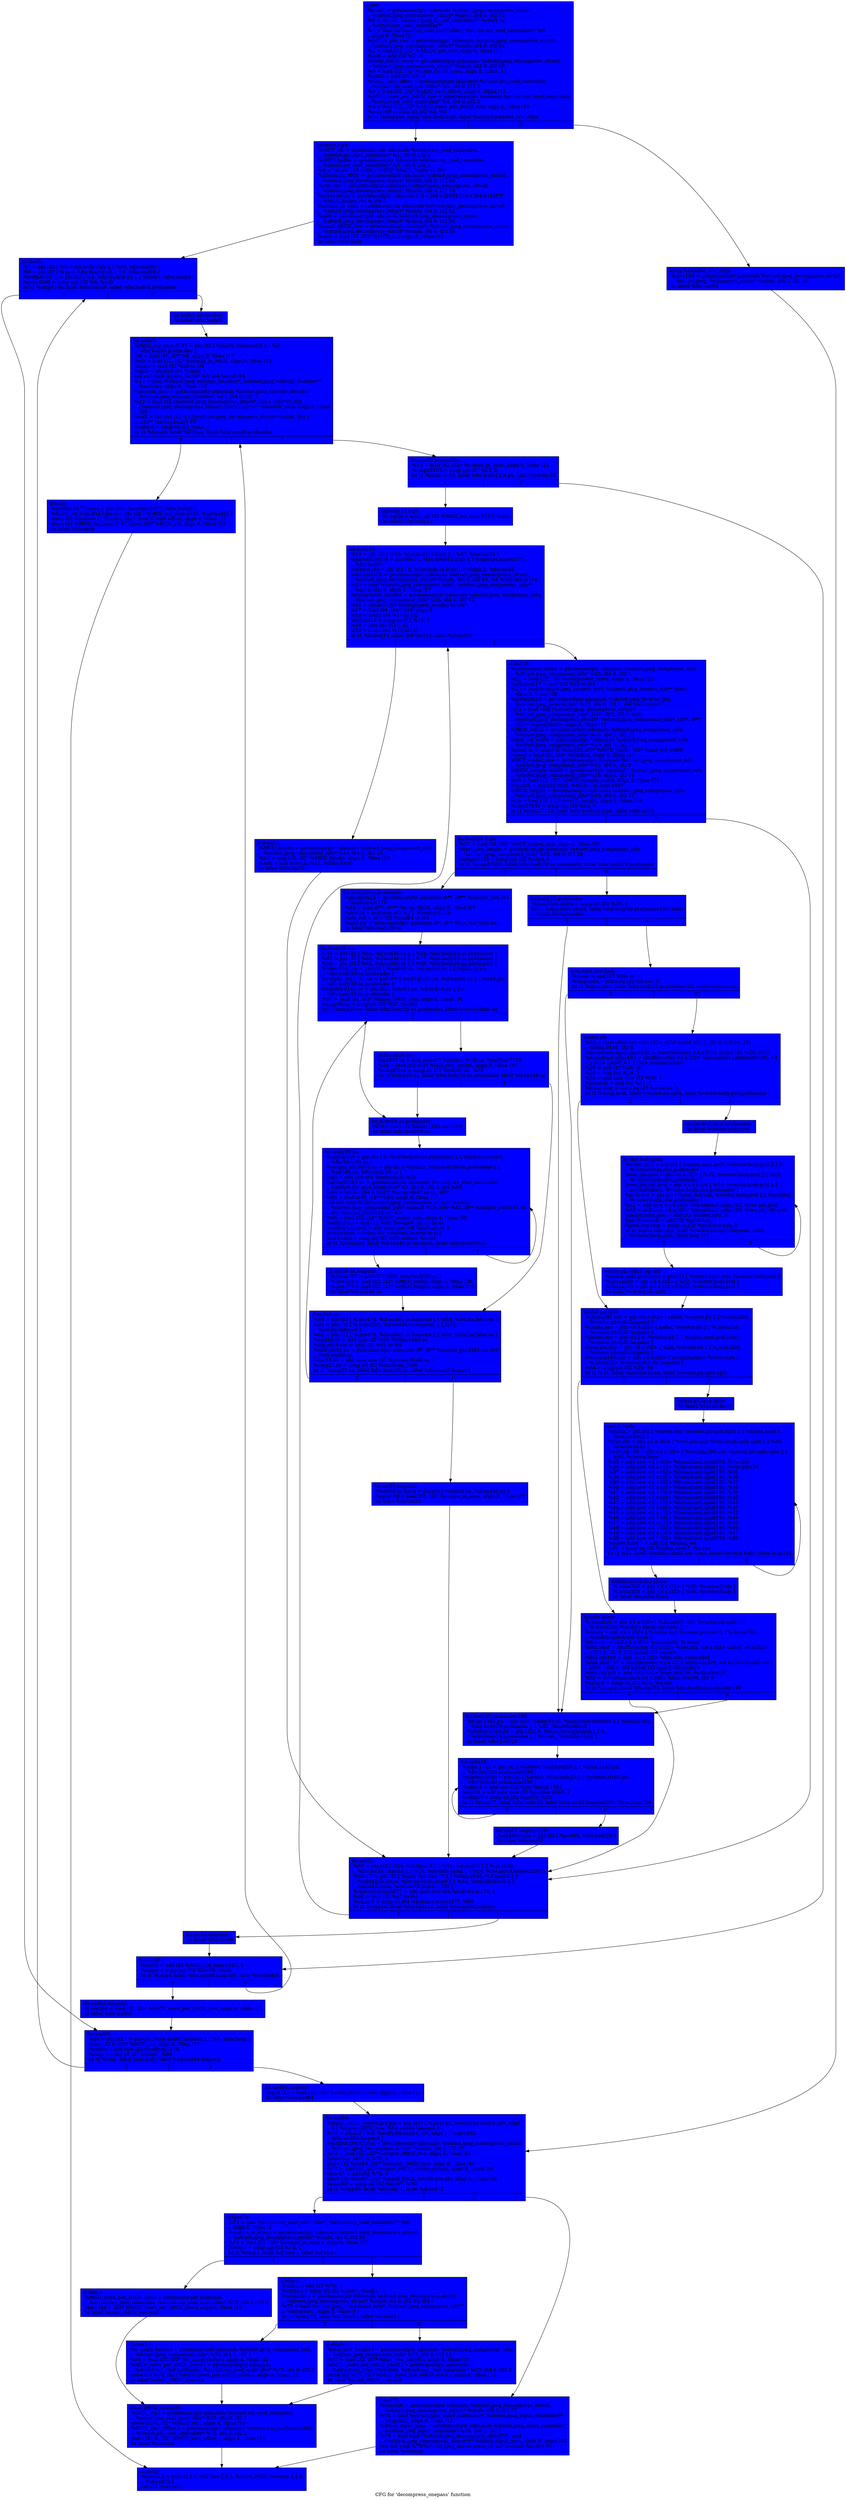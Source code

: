 digraph "CFG for 'decompress_onepass' function" {
	label="CFG for 'decompress_onepass' function";

	Node0x585d2a0 [shape=record, style = filled, fillcolor = blue, label="{entry:\l  %coef1 = getelementptr inbounds %struct.jpeg_decompress_struct,\l... %struct.jpeg_decompress_struct* %cinfo, i64 0, i32 75\l  %0 = bitcast %struct.jpeg_d_coef_controller** %coef1 to\l... %struct.my_coef_controller**\l  %1 = load %struct.my_coef_controller*, %struct.my_coef_controller** %0,\l... align 8, !tbaa !2\l  %MCUs_per_row = getelementptr inbounds %struct.jpeg_decompress_struct,\l... %struct.jpeg_decompress_struct* %cinfo, i64 0, i32 64\l  %2 = load i32, i32* %MCUs_per_row, align 8, !tbaa !10\l  %sub = add i32 %2, -1\l  %total_iMCU_rows = getelementptr inbounds %struct.jpeg_decompress_struct,\l... %struct.jpeg_decompress_struct* %cinfo, i64 0, i32 60\l  %3 = load i32, i32* %total_iMCU_rows, align 8, !tbaa !11\l  %sub2 = add i32 %3, -1\l  %MCU_vert_offset = getelementptr inbounds %struct.my_coef_controller,\l... %struct.my_coef_controller* %1, i64 0, i32 2\l  %4 = load i32, i32* %MCU_vert_offset, align 4, !tbaa !12\l  %MCU_rows_per_iMCU_row = getelementptr inbounds %struct.my_coef_controller,\l... %struct.my_coef_controller* %1, i64 0, i32 3\l  %5 = load i32, i32* %MCU_rows_per_iMCU_row, align 8, !tbaa !15\l  %cmp169 = icmp slt i32 %4, %5\l  br i1 %cmp169, label %for.body.lr.ph, label %entry.for.end64_crit_edge\l|{<s0>T|<s1>F}}"];
	Node0x585d2a0:s0 -> Node0x5877800;
	Node0x585d2a0:s1 -> Node0x58778e0;
	Node0x58778e0 [shape=record, style = filled, fillcolor = blue, label="{entry.for.end64_crit_edge:                        \l  %.pre183 = getelementptr inbounds %struct.jpeg_decompress_struct,\l... %struct.jpeg_decompress_struct* %cinfo, i64 0, i32 35\l  br label %for.end64\l}"];
	Node0x58778e0 -> Node0x5877c00;
	Node0x5877800 [shape=record, style = filled, fillcolor = blue, label="{for.body.lr.ph:                                   \l  %MCU_ctr = getelementptr inbounds %struct.my_coef_controller,\l... %struct.my_coef_controller* %1, i64 0, i32 1\l  %MCU_buffer = getelementptr inbounds %struct.my_coef_controller,\l... %struct.my_coef_controller* %1, i64 0, i32 4\l  %6 = bitcast [10 x [64 x i16]*]* %MCU_buffer to i8**\l  %blocks_in_MCU = getelementptr inbounds %struct.jpeg_decompress_struct,\l... %struct.jpeg_decompress_struct* %cinfo, i64 0, i32 66\l  %entropy = getelementptr inbounds %struct.jpeg_decompress_struct,\l... %struct.jpeg_decompress_struct* %cinfo, i64 0, i32 79\l  %arraydecay = getelementptr inbounds [10 x [64 x i16]*], [10 x [64 x i16]*]*\l... %MCU_buffer, i64 0, i64 0\l  %comps_in_scan = getelementptr inbounds %struct.jpeg_decompress_struct,\l... %struct.jpeg_decompress_struct* %cinfo, i64 0, i32 62\l  %idct = getelementptr inbounds %struct.jpeg_decompress_struct,\l... %struct.jpeg_decompress_struct* %cinfo, i64 0, i32 80\l  %input_iMCU_row = getelementptr inbounds %struct.jpeg_decompress_struct,\l... %struct.jpeg_decompress_struct* %cinfo, i64 0, i32 35\l  %.pre = load i32, i32* %MCU_ctr, align 8, !tbaa !16\l  br label %for.body\l}"];
	Node0x5877800 -> Node0x5878300;
	Node0x5878300 [shape=record, style = filled, fillcolor = blue, label="{for.body:                                         \l  %7 = phi i32 [ %5, %for.body.lr.ph ], [ %69, %for.end60 ]\l  %8 = phi i32 [ %.pre, %for.body.lr.ph ], [ 0, %for.end60 ]\l  %yoffset.0170 = phi i32 [ %4, %for.body.lr.ph ], [ %inc63, %for.end60 ]\l  %cmp4166 = icmp ugt i32 %8, %sub\l  br i1 %cmp4166, label %for.end60, label %for.body5.preheader\l|{<s0>T|<s1>F}}"];
	Node0x5878300:s0 -> Node0x5877a30;
	Node0x5878300:s1 -> Node0x5878a90;
	Node0x5878a90 [shape=record, style = filled, fillcolor = blue, label="{for.body5.preheader:                              \l  br label %for.body5\l}"];
	Node0x5878a90 -> Node0x5878c20;
	Node0x5878c20 [shape=record, style = filled, fillcolor = blue, label="{for.body5:                                        \l  %MCU_col_num.0167 = phi i32 [ %inc59, %for.inc58 ], [ %8,\l... %for.body5.preheader ]\l  %9 = load i8*, i8** %6, align 8, !tbaa !17\l  %10 = load i32, i32* %blocks_in_MCU, align 8, !tbaa !18\l  %conv = sext i32 %10 to i64\l  %mul = shl nsw i64 %conv, 7\l  tail call void @jzero_far(i8* %9, i64 %mul) #5\l  %11 = load %struct.jpeg_entropy_decoder*, %struct.jpeg_entropy_decoder**\l... %entropy, align 8, !tbaa !19\l  %decode_mcu = getelementptr inbounds %struct.jpeg_entropy_decoder,\l... %struct.jpeg_entropy_decoder* %11, i64 0, i32 1\l  %12 = load i32 (%struct.jpeg_decompress_struct*, [64 x i16]**)*, i32\l... (%struct.jpeg_decompress_struct*, [64 x i16]**)** %decode_mcu, align 8, !tbaa\l... !20\l  %call = tail call i32 %12(%struct.jpeg_decompress_struct* %cinfo, [64 x\l... i16]** %arraydecay) #5\l  %tobool = icmp eq i32 %call, 0\l  br i1 %tobool, label %if.then, label %for.cond9.preheader\l|{<s0>T|<s1>F}}"];
	Node0x5878c20:s0 -> Node0x587a410;
	Node0x5878c20:s1 -> Node0x587a510;
	Node0x587a510 [shape=record, style = filled, fillcolor = blue, label="{for.cond9.preheader:                              \l  %13 = load i32, i32* %comps_in_scan, align 8, !tbaa !22\l  %cmp10163 = icmp sgt i32 %13, 0\l  br i1 %cmp10163, label %for.body12.lr.ph, label %for.inc58\l|{<s0>T|<s1>F}}"];
	Node0x587a510:s0 -> Node0x587a750;
	Node0x587a510:s1 -> Node0x5878d40;
	Node0x587a750 [shape=record, style = filled, fillcolor = blue, label="{for.body12.lr.ph:                                 \l  %cmp20 = icmp ult i32 %MCU_col_num.0167, %sub\l  br label %for.body12\l}"];
	Node0x587a750 -> Node0x587a940;
	Node0x587a410 [shape=record, style = filled, fillcolor = blue, label="{if.then:                                          \l  %yoffset.0170.lcssa = phi i32 [ %yoffset.0170, %for.body5 ]\l  %MCU_col_num.0167.lcssa = phi i32 [ %MCU_col_num.0167, %for.body5 ]\l  store i32 %yoffset.0170.lcssa, i32* %MCU_vert_offset, align 4, !tbaa !12\l  store i32 %MCU_col_num.0167.lcssa, i32* %MCU_ctr, align 8, !tbaa !16\l  br label %cleanup\l}"];
	Node0x587a410 -> Node0x587ac40;
	Node0x587a940 [shape=record, style = filled, fillcolor = blue, label="{for.body12:                                       \l  %14 = phi i32 [ %13, %for.body12.lr.ph ], [ %67, %for.inc55 ]\l  %indvars.iv176 = phi i64 [ 0, %for.body12.lr.ph ], [ %indvars.iv.next177,\l... %for.inc55 ]\l  %blkn.0165 = phi i32 [ 0, %for.body12.lr.ph ], [ %blkn.2, %for.inc55 ]\l  %arrayidx13 = getelementptr inbounds %struct.jpeg_decompress_struct,\l... %struct.jpeg_decompress_struct* %cinfo, i64 0, i32 63, i64 %indvars.iv176\l  %15 = load %struct.jpeg_component_info*, %struct.jpeg_component_info**\l... %arrayidx13, align 8, !tbaa !17\l  %component_needed = getelementptr inbounds %struct.jpeg_component_info,\l... %struct.jpeg_component_info* %15, i64 0, i32 12\l  %16 = bitcast i32* %component_needed to i64*\l  %17 = load i64, i64* %16, align 8\l  %18 = trunc i64 %17 to i32\l  %tobool14 = icmp eq i32 %18, 0\l  %19 = lshr i64 %17, 32\l  %20 = trunc i64 %19 to i32\l  br i1 %tobool14, label %if.then15, label %if.end16\l|{<s0>T|<s1>F}}"];
	Node0x587a940:s0 -> Node0x587bb20;
	Node0x587a940:s1 -> Node0x587bbd0;
	Node0x587bb20 [shape=record, style = filled, fillcolor = blue, label="{if.then15:                                        \l  %MCU_blocks = getelementptr inbounds %struct.jpeg_component_info,\l... %struct.jpeg_component_info* %15, i64 0, i32 15\l  %21 = load i32, i32* %MCU_blocks, align 4, !tbaa !23\l  %add = add nsw i32 %21, %blkn.0165\l  br label %for.inc55\l}"];
	Node0x587bb20 -> Node0x587adf0;
	Node0x587bbd0 [shape=record, style = filled, fillcolor = blue, label="{if.end16:                                         \l  %component_index = getelementptr inbounds %struct.jpeg_component_info,\l... %struct.jpeg_component_info* %15, i64 0, i32 1\l  %22 = load i32, i32* %component_index, align 4, !tbaa !25\l  %idxprom17 = sext i32 %22 to i64\l  %23 = load %struct.jpeg_inverse_dct*, %struct.jpeg_inverse_dct** %idct,\l... align 8, !tbaa !26\l  %arrayidx19 = getelementptr inbounds %struct.jpeg_inverse_dct,\l... %struct.jpeg_inverse_dct* %23, i64 0, i32 1, i64 %idxprom17\l  %24 = load void (%struct.jpeg_decompress_struct*,\l... %struct.jpeg_component_info*, i16*, i8**, i32)*, void\l... (%struct.jpeg_decompress_struct*, %struct.jpeg_component_info*, i16*, i8**,\l... i32)** %arrayidx19, align 8, !tbaa !17\l  %MCU_width = getelementptr inbounds %struct.jpeg_component_info,\l... %struct.jpeg_component_info* %15, i64 0, i32 13\l  %last_col_width = getelementptr inbounds %struct.jpeg_component_info,\l... %struct.jpeg_component_info* %15, i64 0, i32 17\l  %cond.in = select i1 %cmp20, i32* %MCU_width, i32* %last_col_width\l  %cond = load i32, i32* %cond.in, align 4, !tbaa !27\l  %DCT_scaled_size = getelementptr inbounds %struct.jpeg_component_info,\l... %struct.jpeg_component_info* %15, i64 0, i32 9\l  %MCU_sample_width = getelementptr inbounds %struct.jpeg_component_info,\l... %struct.jpeg_component_info* %15, i64 0, i32 16\l  %25 = load i32, i32* %MCU_sample_width, align 8, !tbaa !28\l  %mul25 = mul i32 %25, %MCU_col_num.0167\l  %MCU_height = getelementptr inbounds %struct.jpeg_component_info,\l... %struct.jpeg_component_info* %15, i64 0, i32 14\l  %26 = load i32, i32* %MCU_height, align 8, !tbaa !29\l  %cmp27159 = icmp sgt i32 %26, 0\l  br i1 %cmp27159, label %for.body29.lr.ph, label %for.inc55\l|{<s0>T|<s1>F}}"];
	Node0x587bbd0:s0 -> Node0x587dec0;
	Node0x587bbd0:s1 -> Node0x587adf0;
	Node0x587dec0 [shape=record, style = filled, fillcolor = blue, label="{for.body29.lr.ph:                                 \l  %27 = load i32, i32* %DCT_scaled_size, align 4, !tbaa !30\l  %last_row_height = getelementptr inbounds %struct.jpeg_component_info,\l... %struct.jpeg_component_info* %15, i64 0, i32 18\l  %cmp37156 = icmp sgt i32 %cond, 0\l  br i1 %cmp37156, label %for.body29.us.preheader, label %for.body29.preheader\l|{<s0>T|<s1>F}}"];
	Node0x587dec0:s0 -> Node0x587e1d0;
	Node0x587dec0:s1 -> Node0x587e2b0;
	Node0x587e2b0 [shape=record, style = filled, fillcolor = blue, label="{for.body29.preheader:                             \l  %min.iters.check = icmp ult i32 %26, 8\l  br i1 %min.iters.check, label %for.body29.preheader199, label\l... %min.iters.checked\l|{<s0>T|<s1>F}}"];
	Node0x587e2b0:s0 -> Node0x587e4f0;
	Node0x587e2b0:s1 -> Node0x587e570;
	Node0x587e4f0 [shape=record, style = filled, fillcolor = blue, label="{for.body29.preheader199:                          \l  %blkn.1162.ph = phi i32 [ %blkn.0165, %min.iters.checked ], [ %blkn.0165,\l... %for.body29.preheader ], [ %52, %middle.block ]\l  %yindex.0160.ph = phi i32 [ 0, %min.iters.checked ], [ 0,\l... %for.body29.preheader ], [ %n.vec, %middle.block ]\l  br label %for.body29\l}"];
	Node0x587e4f0 -> Node0x587ea70;
	Node0x587e570 [shape=record, style = filled, fillcolor = blue, label="{min.iters.checked:                                \l  %n.vec = and i32 %26, -8\l  %cmp.zero = icmp eq i32 %n.vec, 0\l  br i1 %cmp.zero, label %for.body29.preheader199, label %vector.ph\l|{<s0>T|<s1>F}}"];
	Node0x587e570:s0 -> Node0x587e4f0;
	Node0x587e570:s1 -> Node0x587ed50;
	Node0x587ed50 [shape=record, style = filled, fillcolor = blue, label="{vector.ph:                                        \l  %28 = insertelement \<4 x i32\> \<i32 undef, i32 0, i32 0, i32 0\>, i32\l... %blkn.0165, i32 0\l  %broadcast.splatinsert192 = insertelement \<4 x i32\> undef, i32 %20, i32 0\l  %broadcast.splat193 = shufflevector \<4 x i32\> %broadcast.splatinsert192, \<4\l... x i32\> undef, \<4 x i32\> zeroinitializer\l  %29 = add i32 %26, -8\l  %30 = lshr i32 %29, 3\l  %31 = add nuw nsw i32 %30, 1\l  %xtraiter = and i32 %31, 7\l  %lcmp.mod = icmp eq i32 %xtraiter, 0\l  br i1 %lcmp.mod, label %vector.ph.split, label %vector.body.prol.preheader\l|{<s0>T|<s1>F}}"];
	Node0x587ed50:s0 -> Node0x587fb80;
	Node0x587ed50:s1 -> Node0x587fc90;
	Node0x587fc90 [shape=record, style = filled, fillcolor = blue, label="{vector.body.prol.preheader:                       \l  br label %vector.body.prol\l}"];
	Node0x587fc90 -> Node0x587fe40;
	Node0x587fe40 [shape=record, style = filled, fillcolor = blue, label="{vector.body.prol:                                 \l  %index.prol = phi i32 [ %index.next.prol, %vector.body.prol ], [ 0,\l... %vector.body.prol.preheader ]\l  %vec.phi.prol = phi \<4 x i32\> [ %32, %vector.body.prol ], [ %28,\l... %vector.body.prol.preheader ]\l  %vec.phi190.prol = phi \<4 x i32\> [ %33, %vector.body.prol ], [\l... zeroinitializer, %vector.body.prol.preheader ]\l  %prol.iter = phi i32 [ %prol.iter.sub, %vector.body.prol ], [ %xtraiter,\l... %vector.body.prol.preheader ]\l  %32 = add nsw \<4 x i32\> %broadcast.splat193, %vec.phi.prol\l  %33 = add nsw \<4 x i32\> %broadcast.splat193, %vec.phi190.prol\l  %index.next.prol = add i32 %index.prol, 8\l  %prol.iter.sub = add i32 %prol.iter, -1\l  %prol.iter.cmp = icmp eq i32 %prol.iter.sub, 0\l  br i1 %prol.iter.cmp, label %vector.ph.split.loopexit, label\l... %vector.body.prol, !llvm.loop !31\l|{<s0>T|<s1>F}}"];
	Node0x587fe40:s0 -> Node0x5880340;
	Node0x587fe40:s1 -> Node0x587fe40;
	Node0x5880340 [shape=record, style = filled, fillcolor = blue, label="{vector.ph.split.loopexit:                         \l  %index.next.prol.lcssa = phi i32 [ %index.next.prol, %vector.body.prol ]\l  %.lcssa209 = phi \<4 x i32\> [ %33, %vector.body.prol ]\l  %.lcssa208 = phi \<4 x i32\> [ %32, %vector.body.prol ]\l  br label %vector.ph.split\l}"];
	Node0x5880340 -> Node0x587fb80;
	Node0x587fb80 [shape=record, style = filled, fillcolor = blue, label="{vector.ph.split:                                  \l  %.lcssa201.unr = phi \<4 x i32\> [ undef, %vector.ph ], [ %.lcssa209,\l... %vector.ph.split.loopexit ]\l  %.lcssa.unr = phi \<4 x i32\> [ undef, %vector.ph ], [ %.lcssa208,\l... %vector.ph.split.loopexit ]\l  %index.unr = phi i32 [ 0, %vector.ph ], [ %index.next.prol.lcssa,\l... %vector.ph.split.loopexit ]\l  %vec.phi.unr = phi \<4 x i32\> [ %28, %vector.ph ], [ %.lcssa208,\l... %vector.ph.split.loopexit ]\l  %vec.phi190.unr = phi \<4 x i32\> [ zeroinitializer, %vector.ph ], [\l... %.lcssa209, %vector.ph.split.loopexit ]\l  %34 = icmp ult i32 %29, 56\l  br i1 %34, label %middle.block, label %vector.ph.split.split\l|{<s0>T|<s1>F}}"];
	Node0x587fb80:s0 -> Node0x587e780;
	Node0x587fb80:s1 -> Node0x58815c0;
	Node0x58815c0 [shape=record, style = filled, fillcolor = blue, label="{vector.ph.split.split:                            \l  br label %vector.body\l}"];
	Node0x58815c0 -> Node0x5881750;
	Node0x5881750 [shape=record, style = filled, fillcolor = blue, label="{vector.body:                                      \l  %index = phi i32 [ %index.unr, %vector.ph.split.split ], [ %index.next.7,\l... %vector.body ]\l  %vec.phi = phi \<4 x i32\> [ %vec.phi.unr, %vector.ph.split.split ], [ %49,\l... %vector.body ]\l  %vec.phi190 = phi \<4 x i32\> [ %vec.phi190.unr, %vector.ph.split.split ], [\l... %50, %vector.body ]\l  %35 = add nsw \<4 x i32\> %broadcast.splat193, %vec.phi\l  %36 = add nsw \<4 x i32\> %broadcast.splat193, %vec.phi190\l  %37 = add nsw \<4 x i32\> %broadcast.splat193, %35\l  %38 = add nsw \<4 x i32\> %broadcast.splat193, %36\l  %39 = add nsw \<4 x i32\> %broadcast.splat193, %37\l  %40 = add nsw \<4 x i32\> %broadcast.splat193, %38\l  %41 = add nsw \<4 x i32\> %broadcast.splat193, %39\l  %42 = add nsw \<4 x i32\> %broadcast.splat193, %40\l  %43 = add nsw \<4 x i32\> %broadcast.splat193, %41\l  %44 = add nsw \<4 x i32\> %broadcast.splat193, %42\l  %45 = add nsw \<4 x i32\> %broadcast.splat193, %43\l  %46 = add nsw \<4 x i32\> %broadcast.splat193, %44\l  %47 = add nsw \<4 x i32\> %broadcast.splat193, %45\l  %48 = add nsw \<4 x i32\> %broadcast.splat193, %46\l  %49 = add nsw \<4 x i32\> %broadcast.splat193, %47\l  %50 = add nsw \<4 x i32\> %broadcast.splat193, %48\l  %index.next.7 = add i32 %index, 64\l  %51 = icmp eq i32 %index.next.7, %n.vec\l  br i1 %51, label %middle.block.unr-lcssa, label %vector.body, !llvm.loop !33\l|{<s0>T|<s1>F}}"];
	Node0x5881750:s0 -> Node0x5882500;
	Node0x5881750:s1 -> Node0x5881750;
	Node0x5882500 [shape=record, style = filled, fillcolor = blue, label="{middle.block.unr-lcssa:                           \l  %.lcssa206 = phi \<4 x i32\> [ %50, %vector.body ]\l  %.lcssa205 = phi \<4 x i32\> [ %49, %vector.body ]\l  br label %middle.block\l}"];
	Node0x5882500 -> Node0x587e780;
	Node0x587e780 [shape=record, style = filled, fillcolor = blue, label="{middle.block:                                     \l  %.lcssa201 = phi \<4 x i32\> [ %.lcssa201.unr, %vector.ph.split ], [\l... %.lcssa206, %middle.block.unr-lcssa ]\l  %.lcssa = phi \<4 x i32\> [ %.lcssa.unr, %vector.ph.split ], [ %.lcssa205,\l... %middle.block.unr-lcssa ]\l  %bin.rdx = add \<4 x i32\> %.lcssa201, %.lcssa\l  %rdx.shuf = shufflevector \<4 x i32\> %bin.rdx, \<4 x i32\> undef, \<4 x i32\>\l... \<i32 2, i32 3, i32 undef, i32 undef\>\l  %bin.rdx196 = add \<4 x i32\> %bin.rdx, %rdx.shuf\l  %rdx.shuf197 = shufflevector \<4 x i32\> %bin.rdx196, \<4 x i32\> undef, \<4 x\l... i32\> \<i32 1, i32 undef, i32 undef, i32 undef\>\l  %bin.rdx198 = add \<4 x i32\> %bin.rdx196, %rdx.shuf197\l  %52 = extractelement \<4 x i32\> %bin.rdx198, i32 0\l  %cmp.n = icmp eq i32 %26, %n.vec\l  br i1 %cmp.n, label %for.inc55, label %for.body29.preheader199\l|{<s0>T|<s1>F}}"];
	Node0x587e780:s0 -> Node0x587adf0;
	Node0x587e780:s1 -> Node0x587e4f0;
	Node0x587e1d0 [shape=record, style = filled, fillcolor = blue, label="{for.body29.us.preheader:                          \l  %arrayidx23 = getelementptr inbounds i8**, i8*** %output_buf, i64\l... %indvars.iv176\l  %53 = load i8**, i8*** %arrayidx23, align 8, !tbaa !17\l  %mul24 = mul nsw i32 %27, %yoffset.0170\l  %idx.ext = sext i32 %mul24 to i64\l  %add.ptr = getelementptr inbounds i8*, i8** %53, i64 %idx.ext\l  br label %for.body29.us\l}"];
	Node0x587e1d0 -> Node0x5883250;
	Node0x5883250 [shape=record, style = filled, fillcolor = blue, label="{for.body29.us:                                    \l  %54 = phi i32 [ %60, %if.end46.us ], [ %26, %for.body29.us.preheader ]\l  %55 = phi i32 [ %61, %if.end46.us ], [ %27, %for.body29.us.preheader ]\l  %56 = phi i32 [ %62, %if.end46.us ], [ %20, %for.body29.us.preheader ]\l  %blkn.1162.us = phi i32 [ %add48.us, %if.end46.us ], [ %blkn.0165,\l... %for.body29.us.preheader ]\l  %output_ptr.0161.us = phi i8** [ %add.ptr51.us, %if.end46.us ], [ %add.ptr,\l... %for.body29.us.preheader ]\l  %yindex.0160.us = phi i32 [ %inc53.us, %if.end46.us ], [ 0,\l... %for.body29.us.preheader ]\l  %57 = load i32, i32* %input_iMCU_row, align 8, !tbaa !36\l  %cmp30.us = icmp ult i32 %57, %sub2\l  br i1 %cmp30.us, label %for.body39.us.preheader, label %lor.lhs.false.us\l|{<s0>T|<s1>F}}"];
	Node0x5883250:s0 -> Node0x5883cb0;
	Node0x5883250:s1 -> Node0x5883db0;
	Node0x5883db0 [shape=record, style = filled, fillcolor = blue, label="{lor.lhs.false.us:                                 \l  %add32.us = add nsw i32 %yindex.0160.us, %yoffset.0170\l  %58 = load i32, i32* %last_row_height, align 8, !tbaa !37\l  %cmp33.us = icmp slt i32 %add32.us, %58\l  br i1 %cmp33.us, label %for.body39.us.preheader, label %if.end46.us\l|{<s0>T|<s1>F}}"];
	Node0x5883db0:s0 -> Node0x5883cb0;
	Node0x5883db0:s1 -> Node0x5883390;
	Node0x5883cb0 [shape=record, style = filled, fillcolor = blue, label="{for.body39.us.preheader:                          \l  %59 = sext i32 %blkn.1162.us to i64\l  br label %for.body39.us\l}"];
	Node0x5883cb0 -> Node0x5884130;
	Node0x5884240 [shape=record, style = filled, fillcolor = blue, label="{if.end46.us.loopexit:                             \l  %.lcssa207 = phi i32 [ %66, %for.body39.us ]\l  %.pre178 = load i32, i32* %MCU_width, align 4, !tbaa !38\l  %.pre179 = load i32, i32* %MCU_height, align 8, !tbaa !29\l  br label %if.end46.us\l}"];
	Node0x5884240 -> Node0x5883390;
	Node0x5883390 [shape=record, style = filled, fillcolor = blue, label="{if.end46.us:                                      \l  %60 = phi i32 [ %.pre179, %if.end46.us.loopexit ], [ %54, %lor.lhs.false.us ]\l  %61 = phi i32 [ %.lcssa207, %if.end46.us.loopexit ], [ %55,\l... %lor.lhs.false.us ]\l  %62 = phi i32 [ %.pre178, %if.end46.us.loopexit ], [ %56, %lor.lhs.false.us ]\l  %add48.us = add nsw i32 %62, %blkn.1162.us\l  %idx.ext50.us = sext i32 %61 to i64\l  %add.ptr51.us = getelementptr inbounds i8*, i8** %output_ptr.0161.us, i64\l... %idx.ext50.us\l  %inc53.us = add nuw nsw i32 %yindex.0160.us, 1\l  %cmp27.us = icmp slt i32 %inc53.us, %60\l  br i1 %cmp27.us, label %for.body29.us, label %for.inc55.loopexit\l|{<s0>T|<s1>F}}"];
	Node0x5883390:s0 -> Node0x5883250;
	Node0x5883390:s1 -> Node0x5884a70;
	Node0x5884130 [shape=record, style = filled, fillcolor = blue, label="{for.body39.us:                                    \l  %indvars.iv = phi i64 [ 0, %for.body39.us.preheader ], [ %indvars.iv.next,\l... %for.body39.us ]\l  %output_col.0158.us = phi i32 [ %mul25, %for.body39.us.preheader ], [\l... %add45.us, %for.body39.us ]\l  %63 = add nsw i64 %indvars.iv, %59\l  %arrayidx43.us = getelementptr inbounds %struct.my_coef_controller,\l... %struct.my_coef_controller* %1, i64 0, i32 4, i64 %63\l  %64 = bitcast [64 x i16]** %arrayidx43.us to i16**\l  %65 = load i16*, i16** %64, align 8, !tbaa !17\l  tail call void %24(%struct.jpeg_decompress_struct* %cinfo,\l... %struct.jpeg_component_info* nonnull %15, i16* %65, i8** %output_ptr.0161.us,\l... i32 %output_col.0158.us) #5\l  %66 = load i32, i32* %DCT_scaled_size, align 4, !tbaa !30\l  %add45.us = add i32 %66, %output_col.0158.us\l  %indvars.iv.next = add nuw nsw i64 %indvars.iv, 1\l  %lftr.wideiv = trunc i64 %indvars.iv.next to i32\l  %exitcond = icmp eq i32 %lftr.wideiv, %cond\l  br i1 %exitcond, label %if.end46.us.loopexit, label %for.body39.us\l|{<s0>T|<s1>F}}"];
	Node0x5884130:s0 -> Node0x5884240;
	Node0x5884130:s1 -> Node0x5884130;
	Node0x587ea70 [shape=record, style = filled, fillcolor = blue, label="{for.body29:                                       \l  %blkn.1162 = phi i32 [ %add48, %for.body29 ], [ %blkn.1162.ph,\l... %for.body29.preheader199 ]\l  %yindex.0160 = phi i32 [ %inc53, %for.body29 ], [ %yindex.0160.ph,\l... %for.body29.preheader199 ]\l  %add48 = add nsw i32 %20, %blkn.1162\l  %inc53 = add nuw nsw i32 %yindex.0160, 1\l  %cmp27 = icmp slt i32 %inc53, %26\l  br i1 %cmp27, label %for.body29, label %for.inc55.loopexit200, !llvm.loop !39\l|{<s0>T|<s1>F}}"];
	Node0x587ea70:s0 -> Node0x587ea70;
	Node0x587ea70:s1 -> Node0x5885890;
	Node0x5884a70 [shape=record, style = filled, fillcolor = blue, label="{for.inc55.loopexit:                               \l  %add48.us.lcssa = phi i32 [ %add48.us, %if.end46.us ]\l  %.pre180 = load i32, i32* %comps_in_scan, align 8, !tbaa !22\l  br label %for.inc55\l}"];
	Node0x5884a70 -> Node0x587adf0;
	Node0x5885890 [shape=record, style = filled, fillcolor = blue, label="{for.inc55.loopexit200:                            \l  %add48.lcssa = phi i32 [ %add48, %for.body29 ]\l  br label %for.inc55\l}"];
	Node0x5885890 -> Node0x587adf0;
	Node0x587adf0 [shape=record, style = filled, fillcolor = blue, label="{for.inc55:                                        \l  %67 = phi i32 [ %14, %if.then15 ], [ %14, %if.end16 ], [ %.pre180,\l... %for.inc55.loopexit ], [ %14, %middle.block ], [ %14, %for.inc55.loopexit200 ]\l  %blkn.2 = phi i32 [ %add, %if.then15 ], [ %blkn.0165, %if.end16 ], [\l... %add48.us.lcssa, %for.inc55.loopexit ], [ %52, %middle.block ], [\l... %add48.lcssa, %for.inc55.loopexit200 ]\l  %indvars.iv.next177 = add nuw nsw i64 %indvars.iv176, 1\l  %68 = sext i32 %67 to i64\l  %cmp10 = icmp slt i64 %indvars.iv.next177, %68\l  br i1 %cmp10, label %for.body12, label %for.inc58.loopexit\l|{<s0>T|<s1>F}}"];
	Node0x587adf0:s0 -> Node0x587a940;
	Node0x587adf0:s1 -> Node0x5885ee0;
	Node0x5885ee0 [shape=record, style = filled, fillcolor = blue, label="{for.inc58.loopexit:                               \l  br label %for.inc58\l}"];
	Node0x5885ee0 -> Node0x5878d40;
	Node0x5878d40 [shape=record, style = filled, fillcolor = blue, label="{for.inc58:                                        \l  %inc59 = add i32 %MCU_col_num.0167, 1\l  %cmp4 = icmp ugt i32 %inc59, %sub\l  br i1 %cmp4, label %for.end60.loopexit, label %for.body5\l|{<s0>T|<s1>F}}"];
	Node0x5878d40:s0 -> Node0x58860f0;
	Node0x5878d40:s1 -> Node0x5878c20;
	Node0x58860f0 [shape=record, style = filled, fillcolor = blue, label="{for.end60.loopexit:                               \l  %.pre181 = load i32, i32* %MCU_rows_per_iMCU_row, align 8, !tbaa !15\l  br label %for.end60\l}"];
	Node0x58860f0 -> Node0x5877a30;
	Node0x5877a30 [shape=record, style = filled, fillcolor = blue, label="{for.end60:                                        \l  %69 = phi i32 [ %.pre181, %for.end60.loopexit ], [ %7, %for.body ]\l  store i32 0, i32* %MCU_ctr, align 8, !tbaa !16\l  %inc63 = add nsw i32 %yoffset.0170, 1\l  %cmp = icmp slt i32 %inc63, %69\l  br i1 %cmp, label %for.body, label %for.end64.loopexit\l|{<s0>T|<s1>F}}"];
	Node0x5877a30:s0 -> Node0x5878300;
	Node0x5877a30:s1 -> Node0x5886410;
	Node0x5886410 [shape=record, style = filled, fillcolor = blue, label="{for.end64.loopexit:                               \l  %.pre182 = load i32, i32* %total_iMCU_rows, align 8, !tbaa !11\l  br label %for.end64\l}"];
	Node0x5886410 -> Node0x5877c00;
	Node0x5877c00 [shape=record, style = filled, fillcolor = blue, label="{for.end64:                                        \l  %input_iMCU_row66.pre-phi = phi i32* [ %.pre183, %entry.for.end64_crit_edge\l... ], [ %input_iMCU_row, %for.end64.loopexit ]\l  %70 = phi i32 [ %3, %entry.for.end64_crit_edge ], [ %.pre182,\l... %for.end64.loopexit ]\l  %output_iMCU_row = getelementptr inbounds %struct.jpeg_decompress_struct,\l... %struct.jpeg_decompress_struct* %cinfo, i64 0, i32 37\l  %71 = load i32, i32* %output_iMCU_row, align 8, !tbaa !41\l  %inc65 = add i32 %71, 1\l  store i32 %inc65, i32* %output_iMCU_row, align 8, !tbaa !41\l  %72 = load i32, i32* %input_iMCU_row66.pre-phi, align 8, !tbaa !36\l  %inc67 = add i32 %72, 1\l  store i32 %inc67, i32* %input_iMCU_row66.pre-phi, align 8, !tbaa !36\l  %cmp69 = icmp ult i32 %inc67, %70\l  br i1 %cmp69, label %if.then71, label %if.end72\l|{<s0>T|<s1>F}}"];
	Node0x5877c00:s0 -> Node0x585fff0;
	Node0x5877c00:s1 -> Node0x58600d0;
	Node0x585fff0 [shape=record, style = filled, fillcolor = blue, label="{if.then71:                                        \l  %73 = load %struct.my_coef_controller*, %struct.my_coef_controller** %0,\l... align 8, !tbaa !2\l  %comps_in_scan.i = getelementptr inbounds %struct.jpeg_decompress_struct,\l... %struct.jpeg_decompress_struct* %cinfo, i64 0, i32 62\l  %74 = load i32, i32* %comps_in_scan.i, align 8, !tbaa !22\l  %cmp.i = icmp sgt i32 %74, 1\l  br i1 %cmp.i, label %if.then.i, label %if.else.i\l|{<s0>T|<s1>F}}"];
	Node0x585fff0:s0 -> Node0x58603e0;
	Node0x585fff0:s1 -> Node0x58604c0;
	Node0x58603e0 [shape=record, style = filled, fillcolor = blue, label="{if.then.i:                                        \l  %MCU_rows_per_iMCU_row.i = getelementptr inbounds\l... %struct.my_coef_controller, %struct.my_coef_controller* %73, i64 0, i32 3\l  store i32 1, i32* %MCU_rows_per_iMCU_row.i, align 8, !tbaa !15\l  br label %start_iMCU_row.exit\l}"];
	Node0x58603e0 -> Node0x58607e0;
	Node0x58604c0 [shape=record, style = filled, fillcolor = blue, label="{if.else.i:                                        \l  %sub.i = add i32 %70, -1\l  %cmp2.i = icmp ult i32 %inc67, %sub.i\l  %arrayidx.i = getelementptr inbounds %struct.jpeg_decompress_struct,\l... %struct.jpeg_decompress_struct* %cinfo, i64 0, i32 63, i64 0\l  %75 = load %struct.jpeg_component_info*, %struct.jpeg_component_info**\l... %arrayidx.i, align 8, !tbaa !17\l  br i1 %cmp2.i, label %if.then3.i, label %if.else5.i\l|{<s0>T|<s1>F}}"];
	Node0x58604c0:s0 -> Node0x5860ae0;
	Node0x58604c0:s1 -> Node0x58808a0;
	Node0x5860ae0 [shape=record, style = filled, fillcolor = blue, label="{if.then3.i:                                       \l  %v_samp_factor.i = getelementptr inbounds %struct.jpeg_component_info,\l... %struct.jpeg_component_info* %75, i64 0, i32 3\l  %76 = load i32, i32* %v_samp_factor.i, align 4, !tbaa !42\l  %MCU_rows_per_iMCU_row4.i = getelementptr inbounds\l... %struct.my_coef_controller, %struct.my_coef_controller* %73, i64 0, i32 3\l  store i32 %76, i32* %MCU_rows_per_iMCU_row4.i, align 8, !tbaa !15\l  br label %start_iMCU_row.exit\l}"];
	Node0x5860ae0 -> Node0x58607e0;
	Node0x58808a0 [shape=record, style = filled, fillcolor = blue, label="{if.else5.i:                                       \l  %last_row_height.i = getelementptr inbounds %struct.jpeg_component_info,\l... %struct.jpeg_component_info* %75, i64 0, i32 18\l  %77 = load i32, i32* %last_row_height.i, align 8, !tbaa !37\l  %MCU_rows_per_iMCU_row8.i = getelementptr inbounds\l... %struct.my_coef_controller, %struct.my_coef_controller* %73, i64 0, i32 3\l  store i32 %77, i32* %MCU_rows_per_iMCU_row8.i, align 8, !tbaa !15\l  br label %start_iMCU_row.exit\l}"];
	Node0x58808a0 -> Node0x58607e0;
	Node0x58607e0 [shape=record, style = filled, fillcolor = blue, label="{start_iMCU_row.exit:                              \l  %MCU_ctr.i = getelementptr inbounds %struct.my_coef_controller,\l... %struct.my_coef_controller* %73, i64 0, i32 1\l  store i32 0, i32* %MCU_ctr.i, align 8, !tbaa !16\l  %MCU_vert_offset.i = getelementptr inbounds %struct.my_coef_controller,\l... %struct.my_coef_controller* %73, i64 0, i32 2\l  store i32 0, i32* %MCU_vert_offset.i, align 4, !tbaa !12\l  br label %cleanup\l}"];
	Node0x58607e0 -> Node0x587ac40;
	Node0x58600d0 [shape=record, style = filled, fillcolor = blue, label="{if.end72:                                         \l  %inputctl = getelementptr inbounds %struct.jpeg_decompress_struct,\l... %struct.jpeg_decompress_struct* %cinfo, i64 0, i32 77\l  %78 = load %struct.jpeg_input_controller*, %struct.jpeg_input_controller**\l... %inputctl, align 8, !tbaa !43\l  %finish_input_pass = getelementptr inbounds %struct.jpeg_input_controller,\l... %struct.jpeg_input_controller* %78, i64 0, i32 3\l  %79 = load void (%struct.jpeg_decompress_struct*)*, void\l... (%struct.jpeg_decompress_struct*)** %finish_input_pass, align 8, !tbaa !44\l  tail call void %79(%struct.jpeg_decompress_struct* nonnull %cinfo) #5\l  br label %cleanup\l}"];
	Node0x58600d0 -> Node0x587ac40;
	Node0x587ac40 [shape=record, style = filled, fillcolor = blue, label="{cleanup:                                          \l  %retval.0 = phi i32 [ 0, %if.then ], [ 3, %start_iMCU_row.exit ], [ 4,\l... %if.end72 ]\l  ret i32 %retval.0\l}"];
}
